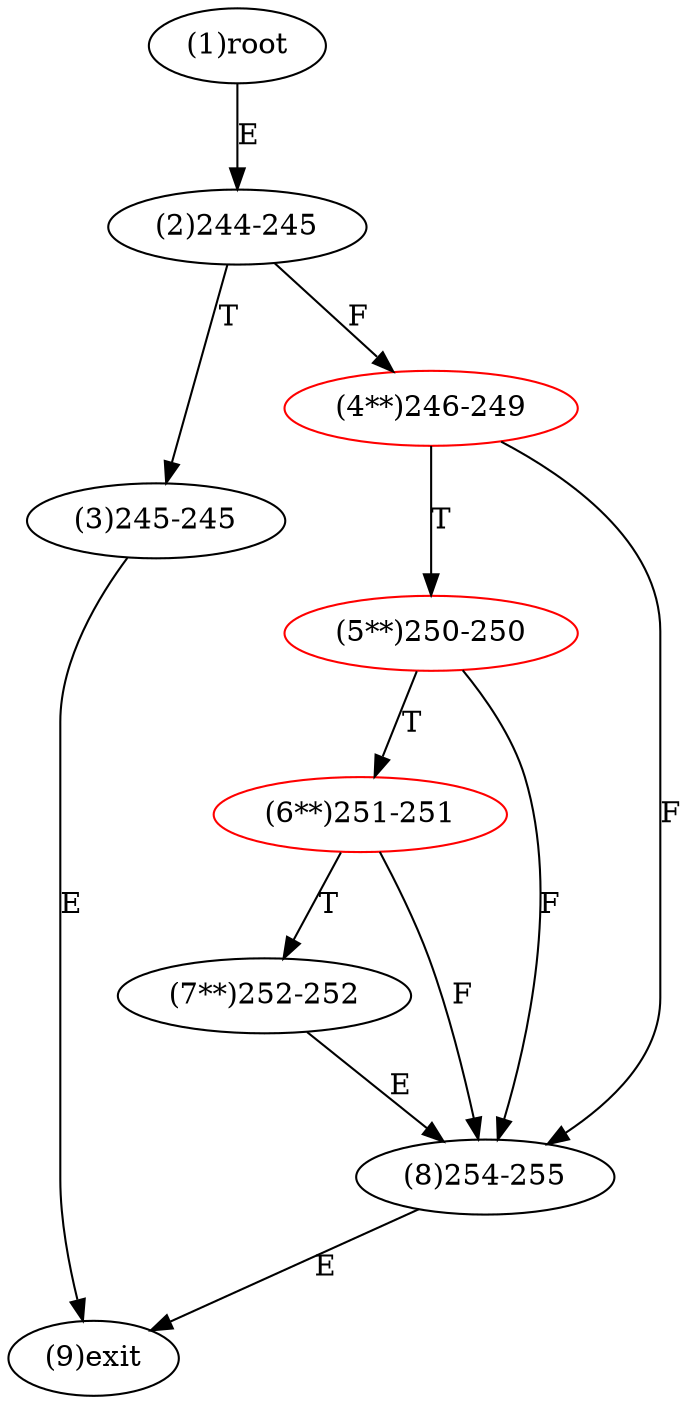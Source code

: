 digraph "" { 
1[ label="(1)root"];
2[ label="(2)244-245"];
3[ label="(3)245-245"];
4[ label="(4**)246-249",color=red];
5[ label="(5**)250-250",color=red];
6[ label="(6**)251-251",color=red];
7[ label="(7**)252-252"];
8[ label="(8)254-255"];
9[ label="(9)exit"];
1->2[ label="E"];
2->4[ label="F"];
2->3[ label="T"];
3->9[ label="E"];
4->8[ label="F"];
4->5[ label="T"];
5->8[ label="F"];
5->6[ label="T"];
6->8[ label="F"];
6->7[ label="T"];
7->8[ label="E"];
8->9[ label="E"];
}